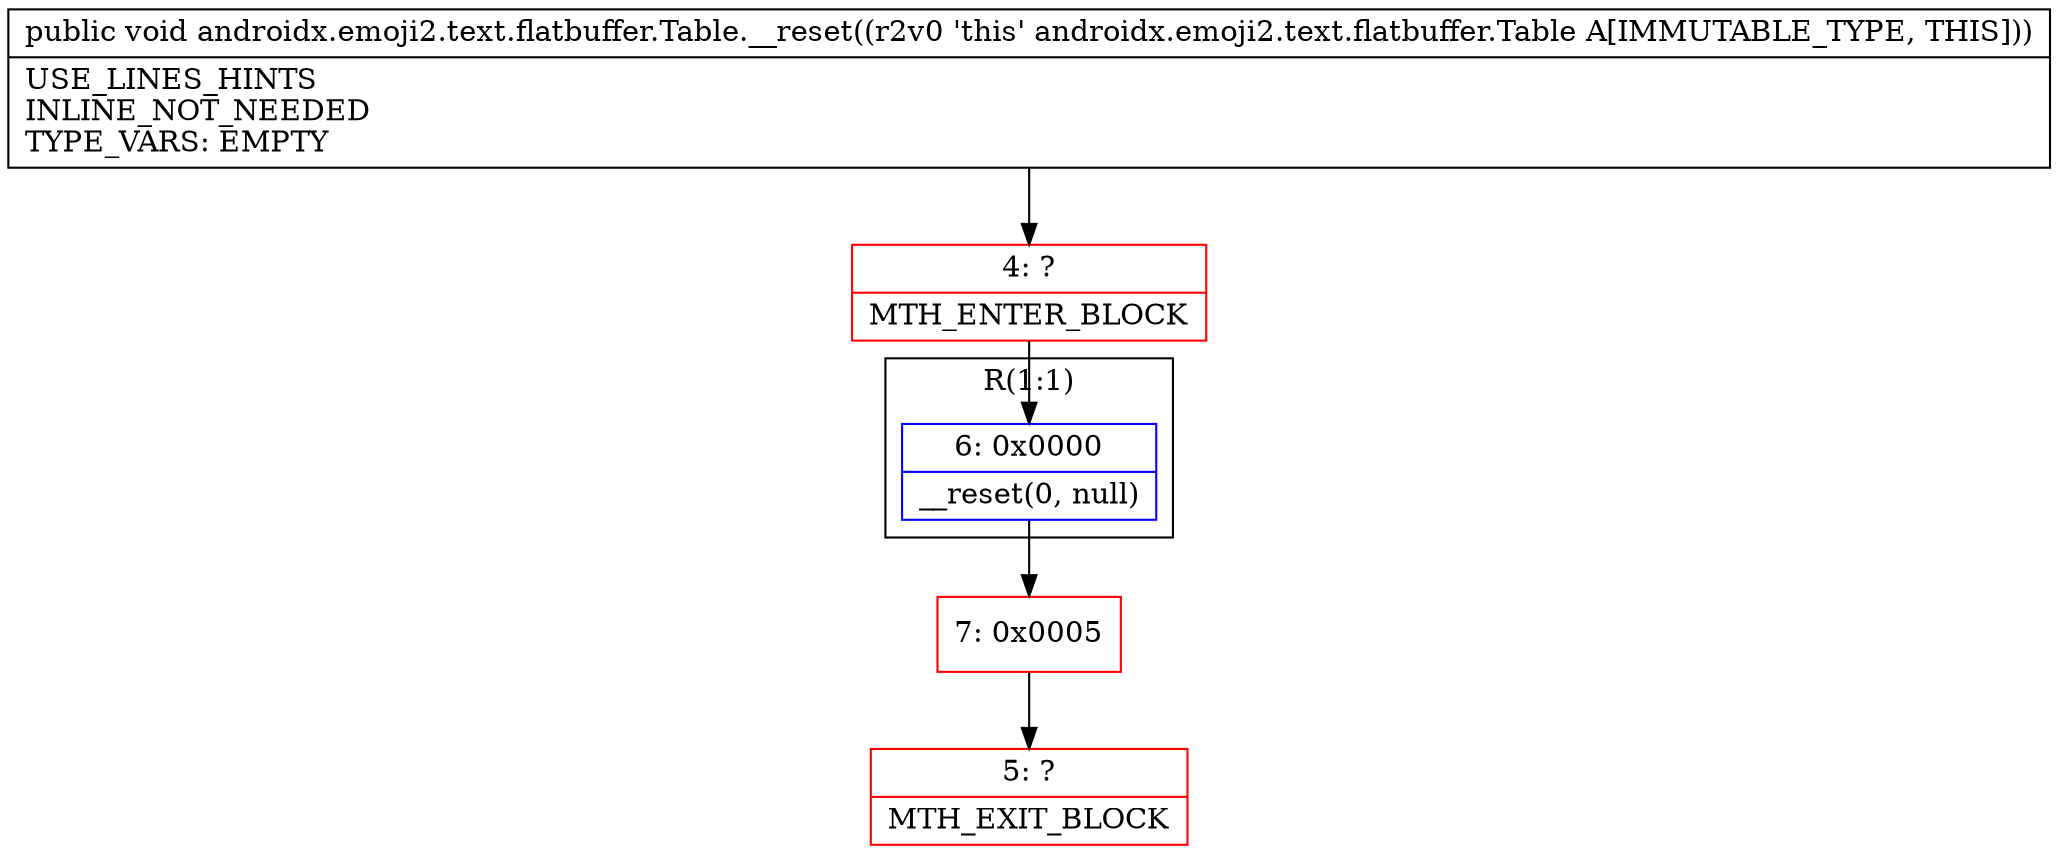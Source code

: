 digraph "CFG forandroidx.emoji2.text.flatbuffer.Table.__reset()V" {
subgraph cluster_Region_918618153 {
label = "R(1:1)";
node [shape=record,color=blue];
Node_6 [shape=record,label="{6\:\ 0x0000|__reset(0, null)\l}"];
}
Node_4 [shape=record,color=red,label="{4\:\ ?|MTH_ENTER_BLOCK\l}"];
Node_7 [shape=record,color=red,label="{7\:\ 0x0005}"];
Node_5 [shape=record,color=red,label="{5\:\ ?|MTH_EXIT_BLOCK\l}"];
MethodNode[shape=record,label="{public void androidx.emoji2.text.flatbuffer.Table.__reset((r2v0 'this' androidx.emoji2.text.flatbuffer.Table A[IMMUTABLE_TYPE, THIS]))  | USE_LINES_HINTS\lINLINE_NOT_NEEDED\lTYPE_VARS: EMPTY\l}"];
MethodNode -> Node_4;Node_6 -> Node_7;
Node_4 -> Node_6;
Node_7 -> Node_5;
}

